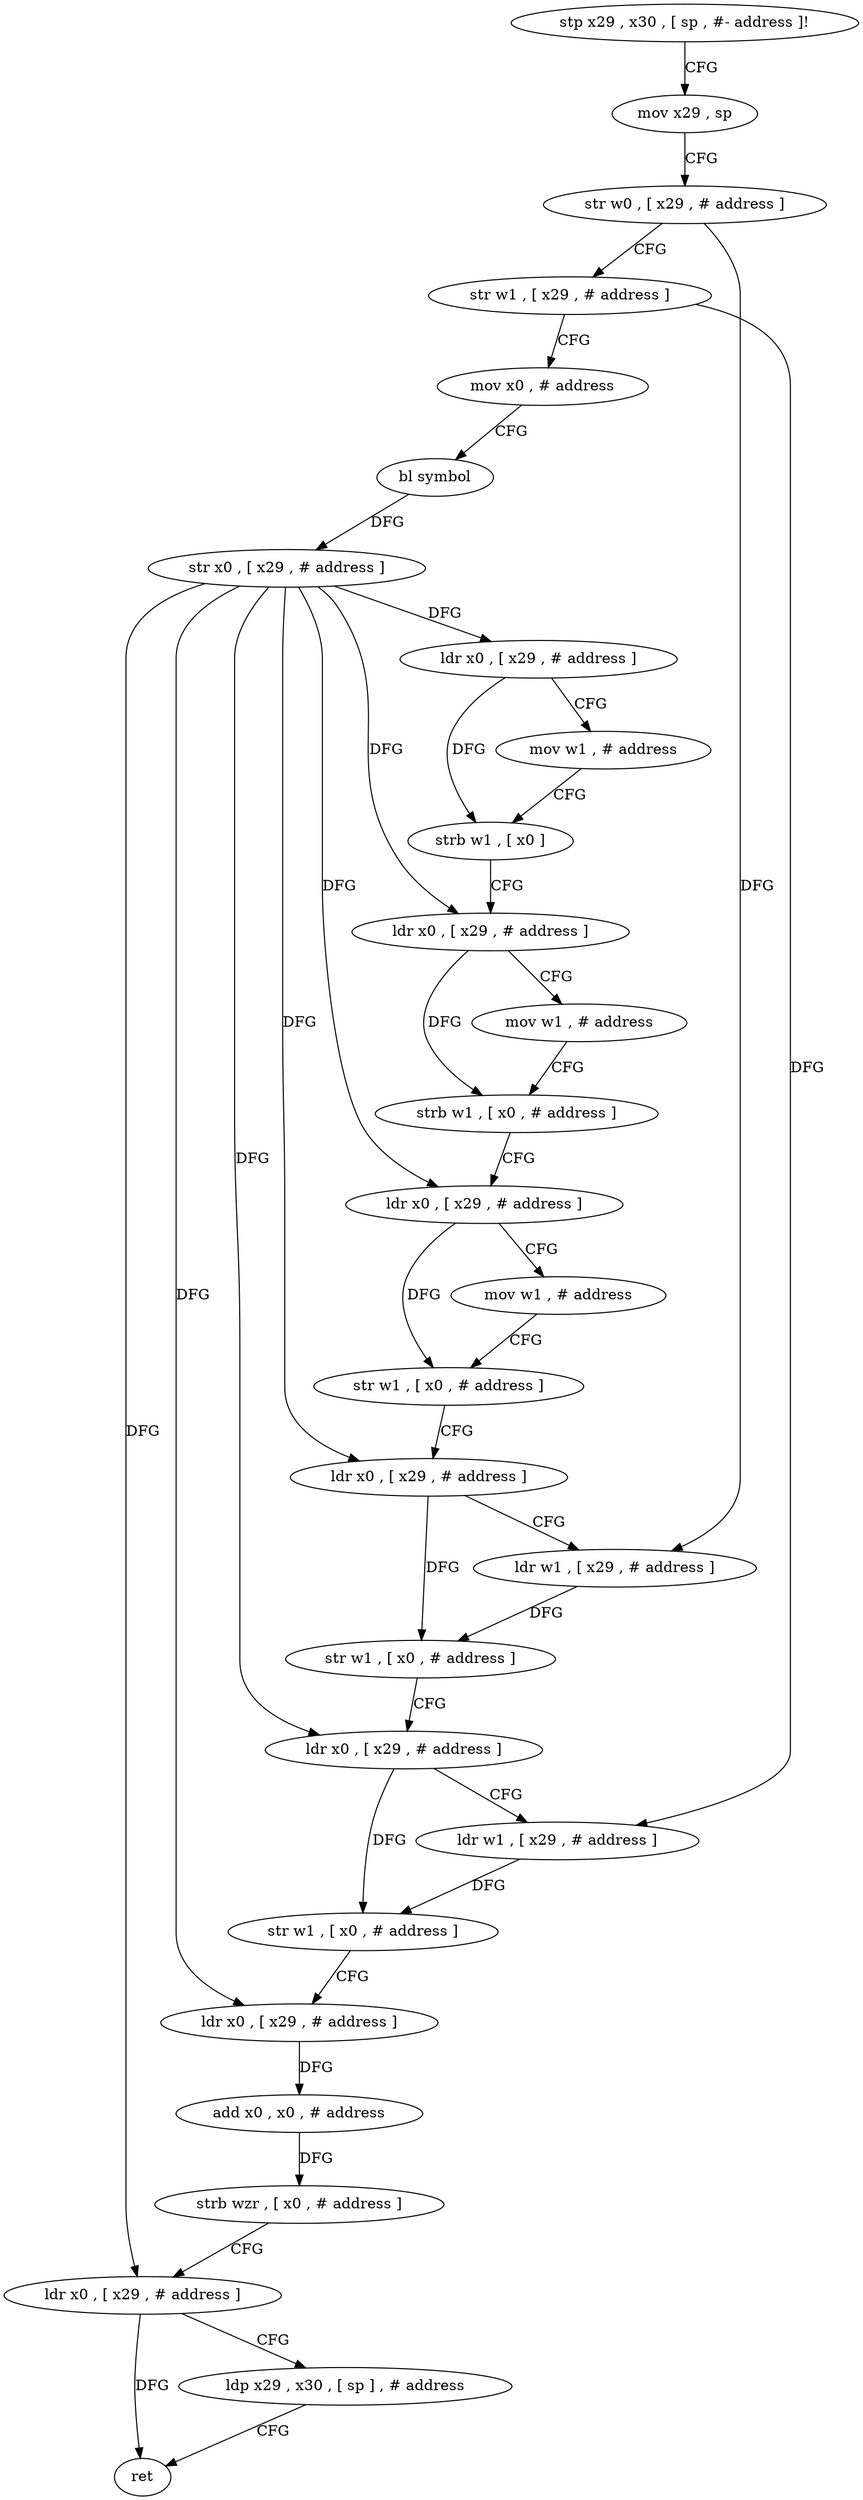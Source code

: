 digraph "func" {
"4333800" [label = "stp x29 , x30 , [ sp , #- address ]!" ]
"4333804" [label = "mov x29 , sp" ]
"4333808" [label = "str w0 , [ x29 , # address ]" ]
"4333812" [label = "str w1 , [ x29 , # address ]" ]
"4333816" [label = "mov x0 , # address" ]
"4333820" [label = "bl symbol" ]
"4333824" [label = "str x0 , [ x29 , # address ]" ]
"4333828" [label = "ldr x0 , [ x29 , # address ]" ]
"4333832" [label = "mov w1 , # address" ]
"4333836" [label = "strb w1 , [ x0 ]" ]
"4333840" [label = "ldr x0 , [ x29 , # address ]" ]
"4333844" [label = "mov w1 , # address" ]
"4333848" [label = "strb w1 , [ x0 , # address ]" ]
"4333852" [label = "ldr x0 , [ x29 , # address ]" ]
"4333856" [label = "mov w1 , # address" ]
"4333860" [label = "str w1 , [ x0 , # address ]" ]
"4333864" [label = "ldr x0 , [ x29 , # address ]" ]
"4333868" [label = "ldr w1 , [ x29 , # address ]" ]
"4333872" [label = "str w1 , [ x0 , # address ]" ]
"4333876" [label = "ldr x0 , [ x29 , # address ]" ]
"4333880" [label = "ldr w1 , [ x29 , # address ]" ]
"4333884" [label = "str w1 , [ x0 , # address ]" ]
"4333888" [label = "ldr x0 , [ x29 , # address ]" ]
"4333892" [label = "add x0 , x0 , # address" ]
"4333896" [label = "strb wzr , [ x0 , # address ]" ]
"4333900" [label = "ldr x0 , [ x29 , # address ]" ]
"4333904" [label = "ldp x29 , x30 , [ sp ] , # address" ]
"4333908" [label = "ret" ]
"4333800" -> "4333804" [ label = "CFG" ]
"4333804" -> "4333808" [ label = "CFG" ]
"4333808" -> "4333812" [ label = "CFG" ]
"4333808" -> "4333868" [ label = "DFG" ]
"4333812" -> "4333816" [ label = "CFG" ]
"4333812" -> "4333880" [ label = "DFG" ]
"4333816" -> "4333820" [ label = "CFG" ]
"4333820" -> "4333824" [ label = "DFG" ]
"4333824" -> "4333828" [ label = "DFG" ]
"4333824" -> "4333840" [ label = "DFG" ]
"4333824" -> "4333852" [ label = "DFG" ]
"4333824" -> "4333864" [ label = "DFG" ]
"4333824" -> "4333876" [ label = "DFG" ]
"4333824" -> "4333888" [ label = "DFG" ]
"4333824" -> "4333900" [ label = "DFG" ]
"4333828" -> "4333832" [ label = "CFG" ]
"4333828" -> "4333836" [ label = "DFG" ]
"4333832" -> "4333836" [ label = "CFG" ]
"4333836" -> "4333840" [ label = "CFG" ]
"4333840" -> "4333844" [ label = "CFG" ]
"4333840" -> "4333848" [ label = "DFG" ]
"4333844" -> "4333848" [ label = "CFG" ]
"4333848" -> "4333852" [ label = "CFG" ]
"4333852" -> "4333856" [ label = "CFG" ]
"4333852" -> "4333860" [ label = "DFG" ]
"4333856" -> "4333860" [ label = "CFG" ]
"4333860" -> "4333864" [ label = "CFG" ]
"4333864" -> "4333868" [ label = "CFG" ]
"4333864" -> "4333872" [ label = "DFG" ]
"4333868" -> "4333872" [ label = "DFG" ]
"4333872" -> "4333876" [ label = "CFG" ]
"4333876" -> "4333880" [ label = "CFG" ]
"4333876" -> "4333884" [ label = "DFG" ]
"4333880" -> "4333884" [ label = "DFG" ]
"4333884" -> "4333888" [ label = "CFG" ]
"4333888" -> "4333892" [ label = "DFG" ]
"4333892" -> "4333896" [ label = "DFG" ]
"4333896" -> "4333900" [ label = "CFG" ]
"4333900" -> "4333904" [ label = "CFG" ]
"4333900" -> "4333908" [ label = "DFG" ]
"4333904" -> "4333908" [ label = "CFG" ]
}
